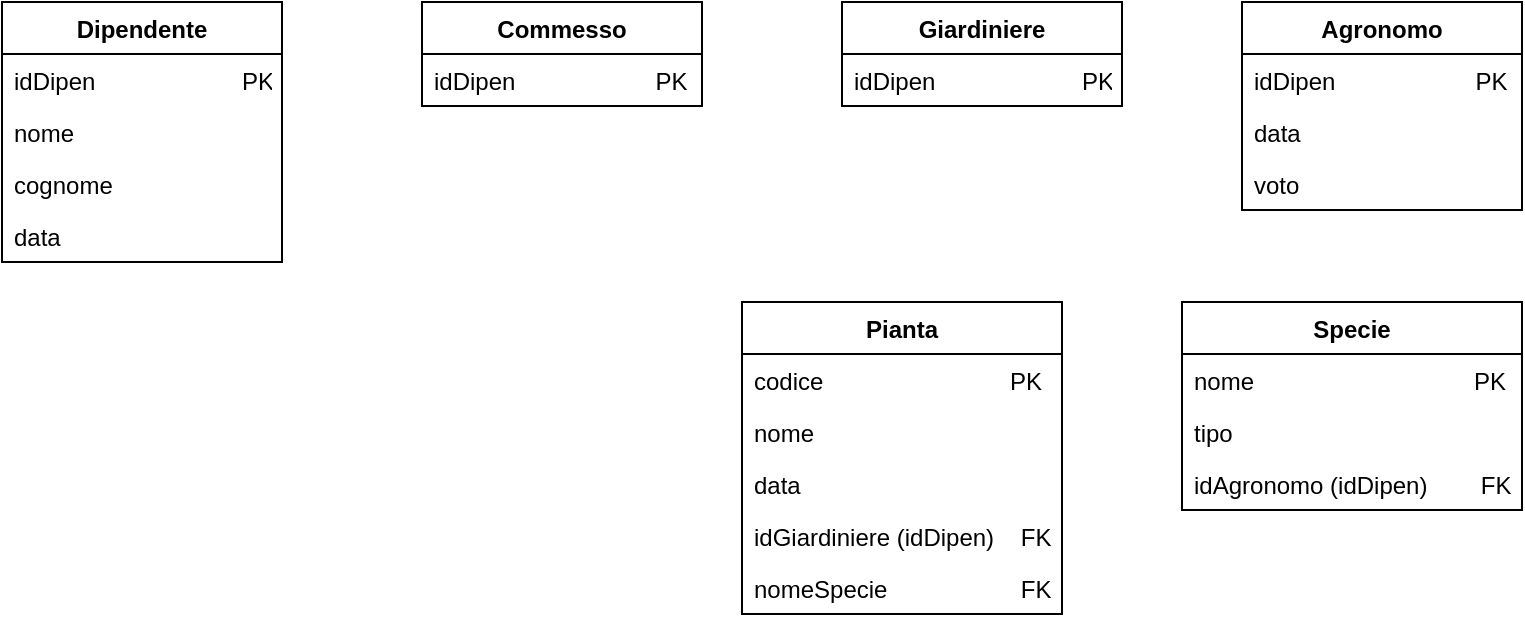 <mxfile version="14.1.9" type="device"><diagram id="btZufToxYefEJnsmZ5jH" name="Page-1"><mxGraphModel dx="852" dy="621" grid="1" gridSize="10" guides="1" tooltips="1" connect="1" arrows="1" fold="1" page="1" pageScale="1" pageWidth="827" pageHeight="1169" math="0" shadow="0"><root><mxCell id="0"/><mxCell id="1" parent="0"/><mxCell id="oxdjHdiNKzpbdvus2tLt-1" value="Dipendente" style="swimlane;fontStyle=1;childLayout=stackLayout;horizontal=1;startSize=26;fillColor=none;horizontalStack=0;resizeParent=1;resizeParentMax=0;resizeLast=0;collapsible=1;marginBottom=0;" vertex="1" parent="1"><mxGeometry x="50" y="70" width="140" height="130" as="geometry"/></mxCell><mxCell id="oxdjHdiNKzpbdvus2tLt-2" value="idDipen                      PK" style="text;strokeColor=none;fillColor=none;align=left;verticalAlign=top;spacingLeft=4;spacingRight=4;overflow=hidden;rotatable=0;points=[[0,0.5],[1,0.5]];portConstraint=eastwest;" vertex="1" parent="oxdjHdiNKzpbdvus2tLt-1"><mxGeometry y="26" width="140" height="26" as="geometry"/></mxCell><mxCell id="oxdjHdiNKzpbdvus2tLt-3" value="nome" style="text;strokeColor=none;fillColor=none;align=left;verticalAlign=top;spacingLeft=4;spacingRight=4;overflow=hidden;rotatable=0;points=[[0,0.5],[1,0.5]];portConstraint=eastwest;" vertex="1" parent="oxdjHdiNKzpbdvus2tLt-1"><mxGeometry y="52" width="140" height="26" as="geometry"/></mxCell><mxCell id="oxdjHdiNKzpbdvus2tLt-4" value="cognome" style="text;strokeColor=none;fillColor=none;align=left;verticalAlign=top;spacingLeft=4;spacingRight=4;overflow=hidden;rotatable=0;points=[[0,0.5],[1,0.5]];portConstraint=eastwest;" vertex="1" parent="oxdjHdiNKzpbdvus2tLt-1"><mxGeometry y="78" width="140" height="26" as="geometry"/></mxCell><mxCell id="oxdjHdiNKzpbdvus2tLt-5" value="data" style="text;strokeColor=none;fillColor=none;align=left;verticalAlign=top;spacingLeft=4;spacingRight=4;overflow=hidden;rotatable=0;points=[[0,0.5],[1,0.5]];portConstraint=eastwest;" vertex="1" parent="oxdjHdiNKzpbdvus2tLt-1"><mxGeometry y="104" width="140" height="26" as="geometry"/></mxCell><mxCell id="oxdjHdiNKzpbdvus2tLt-6" value="Commesso" style="swimlane;fontStyle=1;childLayout=stackLayout;horizontal=1;startSize=26;fillColor=none;horizontalStack=0;resizeParent=1;resizeParentMax=0;resizeLast=0;collapsible=1;marginBottom=0;" vertex="1" parent="1"><mxGeometry x="260" y="70" width="140" height="52" as="geometry"/></mxCell><mxCell id="oxdjHdiNKzpbdvus2tLt-7" value="idDipen                     PK" style="text;strokeColor=none;fillColor=none;align=left;verticalAlign=top;spacingLeft=4;spacingRight=4;overflow=hidden;rotatable=0;points=[[0,0.5],[1,0.5]];portConstraint=eastwest;" vertex="1" parent="oxdjHdiNKzpbdvus2tLt-6"><mxGeometry y="26" width="140" height="26" as="geometry"/></mxCell><mxCell id="oxdjHdiNKzpbdvus2tLt-11" value="Giardiniere" style="swimlane;fontStyle=1;childLayout=stackLayout;horizontal=1;startSize=26;fillColor=none;horizontalStack=0;resizeParent=1;resizeParentMax=0;resizeLast=0;collapsible=1;marginBottom=0;" vertex="1" parent="1"><mxGeometry x="470" y="70" width="140" height="52" as="geometry"/></mxCell><mxCell id="oxdjHdiNKzpbdvus2tLt-12" value="idDipen                      PK" style="text;strokeColor=none;fillColor=none;align=left;verticalAlign=top;spacingLeft=4;spacingRight=4;overflow=hidden;rotatable=0;points=[[0,0.5],[1,0.5]];portConstraint=eastwest;" vertex="1" parent="oxdjHdiNKzpbdvus2tLt-11"><mxGeometry y="26" width="140" height="26" as="geometry"/></mxCell><mxCell id="oxdjHdiNKzpbdvus2tLt-16" value="Agronomo" style="swimlane;fontStyle=1;childLayout=stackLayout;horizontal=1;startSize=26;fillColor=none;horizontalStack=0;resizeParent=1;resizeParentMax=0;resizeLast=0;collapsible=1;marginBottom=0;" vertex="1" parent="1"><mxGeometry x="670" y="70" width="140" height="104" as="geometry"/></mxCell><mxCell id="oxdjHdiNKzpbdvus2tLt-17" value="idDipen                     PK" style="text;strokeColor=none;fillColor=none;align=left;verticalAlign=top;spacingLeft=4;spacingRight=4;overflow=hidden;rotatable=0;points=[[0,0.5],[1,0.5]];portConstraint=eastwest;" vertex="1" parent="oxdjHdiNKzpbdvus2tLt-16"><mxGeometry y="26" width="140" height="26" as="geometry"/></mxCell><mxCell id="oxdjHdiNKzpbdvus2tLt-18" value="data" style="text;strokeColor=none;fillColor=none;align=left;verticalAlign=top;spacingLeft=4;spacingRight=4;overflow=hidden;rotatable=0;points=[[0,0.5],[1,0.5]];portConstraint=eastwest;" vertex="1" parent="oxdjHdiNKzpbdvus2tLt-16"><mxGeometry y="52" width="140" height="26" as="geometry"/></mxCell><mxCell id="oxdjHdiNKzpbdvus2tLt-19" value="voto" style="text;strokeColor=none;fillColor=none;align=left;verticalAlign=top;spacingLeft=4;spacingRight=4;overflow=hidden;rotatable=0;points=[[0,0.5],[1,0.5]];portConstraint=eastwest;" vertex="1" parent="oxdjHdiNKzpbdvus2tLt-16"><mxGeometry y="78" width="140" height="26" as="geometry"/></mxCell><mxCell id="oxdjHdiNKzpbdvus2tLt-21" value="Pianta" style="swimlane;fontStyle=1;childLayout=stackLayout;horizontal=1;startSize=26;fillColor=none;horizontalStack=0;resizeParent=1;resizeParentMax=0;resizeLast=0;collapsible=1;marginBottom=0;" vertex="1" parent="1"><mxGeometry x="420" y="220" width="160" height="156" as="geometry"/></mxCell><mxCell id="oxdjHdiNKzpbdvus2tLt-22" value="codice                            PK" style="text;strokeColor=none;fillColor=none;align=left;verticalAlign=top;spacingLeft=4;spacingRight=4;overflow=hidden;rotatable=0;points=[[0,0.5],[1,0.5]];portConstraint=eastwest;" vertex="1" parent="oxdjHdiNKzpbdvus2tLt-21"><mxGeometry y="26" width="160" height="26" as="geometry"/></mxCell><mxCell id="oxdjHdiNKzpbdvus2tLt-23" value="nome" style="text;strokeColor=none;fillColor=none;align=left;verticalAlign=top;spacingLeft=4;spacingRight=4;overflow=hidden;rotatable=0;points=[[0,0.5],[1,0.5]];portConstraint=eastwest;" vertex="1" parent="oxdjHdiNKzpbdvus2tLt-21"><mxGeometry y="52" width="160" height="26" as="geometry"/></mxCell><mxCell id="oxdjHdiNKzpbdvus2tLt-24" value="data" style="text;strokeColor=none;fillColor=none;align=left;verticalAlign=top;spacingLeft=4;spacingRight=4;overflow=hidden;rotatable=0;points=[[0,0.5],[1,0.5]];portConstraint=eastwest;" vertex="1" parent="oxdjHdiNKzpbdvus2tLt-21"><mxGeometry y="78" width="160" height="26" as="geometry"/></mxCell><mxCell id="oxdjHdiNKzpbdvus2tLt-29" value="idGiardiniere (idDipen)    FK" style="text;strokeColor=none;fillColor=none;align=left;verticalAlign=top;spacingLeft=4;spacingRight=4;overflow=hidden;rotatable=0;points=[[0,0.5],[1,0.5]];portConstraint=eastwest;" vertex="1" parent="oxdjHdiNKzpbdvus2tLt-21"><mxGeometry y="104" width="160" height="26" as="geometry"/></mxCell><mxCell id="oxdjHdiNKzpbdvus2tLt-30" value="nomeSpecie                    FK" style="text;strokeColor=none;fillColor=none;align=left;verticalAlign=top;spacingLeft=4;spacingRight=4;overflow=hidden;rotatable=0;points=[[0,0.5],[1,0.5]];portConstraint=eastwest;" vertex="1" parent="oxdjHdiNKzpbdvus2tLt-21"><mxGeometry y="130" width="160" height="26" as="geometry"/></mxCell><mxCell id="oxdjHdiNKzpbdvus2tLt-25" value="Specie" style="swimlane;fontStyle=1;childLayout=stackLayout;horizontal=1;startSize=26;fillColor=none;horizontalStack=0;resizeParent=1;resizeParentMax=0;resizeLast=0;collapsible=1;marginBottom=0;" vertex="1" parent="1"><mxGeometry x="640" y="220" width="170" height="104" as="geometry"/></mxCell><mxCell id="oxdjHdiNKzpbdvus2tLt-26" value="nome                                 PK" style="text;strokeColor=none;fillColor=none;align=left;verticalAlign=top;spacingLeft=4;spacingRight=4;overflow=hidden;rotatable=0;points=[[0,0.5],[1,0.5]];portConstraint=eastwest;" vertex="1" parent="oxdjHdiNKzpbdvus2tLt-25"><mxGeometry y="26" width="170" height="26" as="geometry"/></mxCell><mxCell id="oxdjHdiNKzpbdvus2tLt-27" value="tipo" style="text;strokeColor=none;fillColor=none;align=left;verticalAlign=top;spacingLeft=4;spacingRight=4;overflow=hidden;rotatable=0;points=[[0,0.5],[1,0.5]];portConstraint=eastwest;" vertex="1" parent="oxdjHdiNKzpbdvus2tLt-25"><mxGeometry y="52" width="170" height="26" as="geometry"/></mxCell><mxCell id="oxdjHdiNKzpbdvus2tLt-28" value="idAgronomo (idDipen)        FK" style="text;strokeColor=none;fillColor=none;align=left;verticalAlign=top;spacingLeft=4;spacingRight=4;overflow=hidden;rotatable=0;points=[[0,0.5],[1,0.5]];portConstraint=eastwest;" vertex="1" parent="oxdjHdiNKzpbdvus2tLt-25"><mxGeometry y="78" width="170" height="26" as="geometry"/></mxCell></root></mxGraphModel></diagram></mxfile>